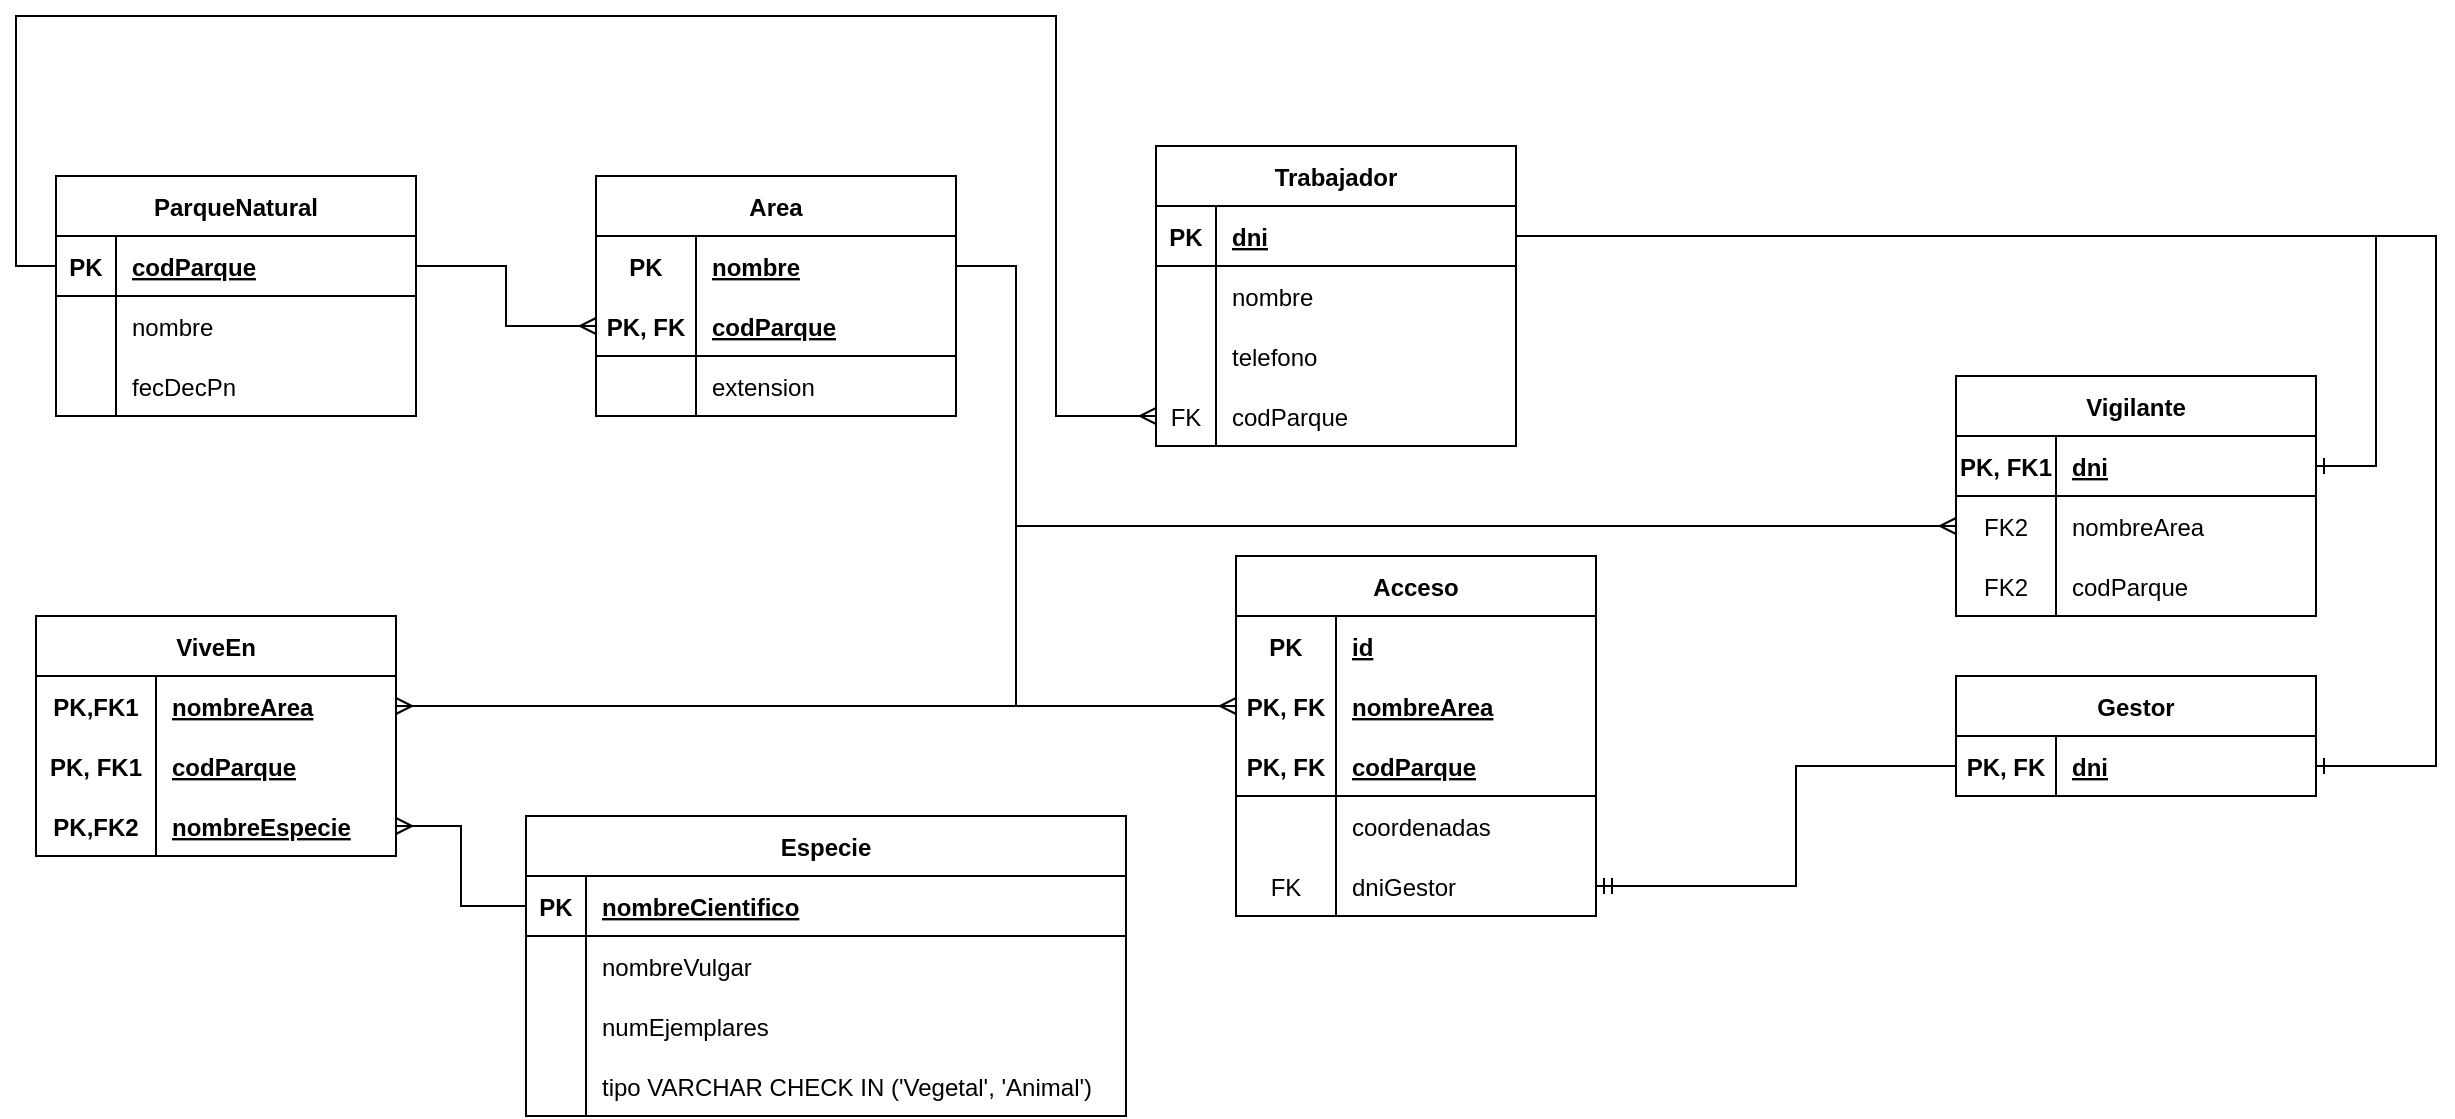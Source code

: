 <mxfile version="16.5.1" type="device"><diagram id="R2lEEEUBdFMjLlhIrx00" name="Page-1"><mxGraphModel dx="1296" dy="806" grid="1" gridSize="10" guides="1" tooltips="1" connect="1" arrows="1" fold="1" page="1" pageScale="1" pageWidth="850" pageHeight="1100" math="0" shadow="0" extFonts="Permanent Marker^https://fonts.googleapis.com/css?family=Permanent+Marker"><root><mxCell id="0"/><mxCell id="1" parent="0"/><mxCell id="dZKsxwWd0kjjlx_N5dGe-1" value="Trabajador" style="shape=table;startSize=30;container=1;collapsible=1;childLayout=tableLayout;fixedRows=1;rowLines=0;fontStyle=1;align=center;resizeLast=1;" parent="1" vertex="1"><mxGeometry x="590" y="75" width="180" height="150" as="geometry"/></mxCell><mxCell id="dZKsxwWd0kjjlx_N5dGe-2" value="" style="shape=tableRow;horizontal=0;startSize=0;swimlaneHead=0;swimlaneBody=0;fillColor=none;collapsible=0;dropTarget=0;points=[[0,0.5],[1,0.5]];portConstraint=eastwest;top=0;left=0;right=0;bottom=1;" parent="dZKsxwWd0kjjlx_N5dGe-1" vertex="1"><mxGeometry y="30" width="180" height="30" as="geometry"/></mxCell><mxCell id="dZKsxwWd0kjjlx_N5dGe-3" value="PK" style="shape=partialRectangle;connectable=0;fillColor=none;top=0;left=0;bottom=0;right=0;fontStyle=1;overflow=hidden;" parent="dZKsxwWd0kjjlx_N5dGe-2" vertex="1"><mxGeometry width="30" height="30" as="geometry"><mxRectangle width="30" height="30" as="alternateBounds"/></mxGeometry></mxCell><mxCell id="dZKsxwWd0kjjlx_N5dGe-4" value="dni" style="shape=partialRectangle;connectable=0;fillColor=none;top=0;left=0;bottom=0;right=0;align=left;spacingLeft=6;fontStyle=5;overflow=hidden;" parent="dZKsxwWd0kjjlx_N5dGe-2" vertex="1"><mxGeometry x="30" width="150" height="30" as="geometry"><mxRectangle width="150" height="30" as="alternateBounds"/></mxGeometry></mxCell><mxCell id="dZKsxwWd0kjjlx_N5dGe-5" value="" style="shape=tableRow;horizontal=0;startSize=0;swimlaneHead=0;swimlaneBody=0;fillColor=none;collapsible=0;dropTarget=0;points=[[0,0.5],[1,0.5]];portConstraint=eastwest;top=0;left=0;right=0;bottom=0;" parent="dZKsxwWd0kjjlx_N5dGe-1" vertex="1"><mxGeometry y="60" width="180" height="30" as="geometry"/></mxCell><mxCell id="dZKsxwWd0kjjlx_N5dGe-6" value="" style="shape=partialRectangle;connectable=0;fillColor=none;top=0;left=0;bottom=0;right=0;editable=1;overflow=hidden;" parent="dZKsxwWd0kjjlx_N5dGe-5" vertex="1"><mxGeometry width="30" height="30" as="geometry"><mxRectangle width="30" height="30" as="alternateBounds"/></mxGeometry></mxCell><mxCell id="dZKsxwWd0kjjlx_N5dGe-7" value="nombre" style="shape=partialRectangle;connectable=0;fillColor=none;top=0;left=0;bottom=0;right=0;align=left;spacingLeft=6;overflow=hidden;" parent="dZKsxwWd0kjjlx_N5dGe-5" vertex="1"><mxGeometry x="30" width="150" height="30" as="geometry"><mxRectangle width="150" height="30" as="alternateBounds"/></mxGeometry></mxCell><mxCell id="dZKsxwWd0kjjlx_N5dGe-8" value="" style="shape=tableRow;horizontal=0;startSize=0;swimlaneHead=0;swimlaneBody=0;fillColor=none;collapsible=0;dropTarget=0;points=[[0,0.5],[1,0.5]];portConstraint=eastwest;top=0;left=0;right=0;bottom=0;" parent="dZKsxwWd0kjjlx_N5dGe-1" vertex="1"><mxGeometry y="90" width="180" height="30" as="geometry"/></mxCell><mxCell id="dZKsxwWd0kjjlx_N5dGe-9" value="" style="shape=partialRectangle;connectable=0;fillColor=none;top=0;left=0;bottom=0;right=0;editable=1;overflow=hidden;" parent="dZKsxwWd0kjjlx_N5dGe-8" vertex="1"><mxGeometry width="30" height="30" as="geometry"><mxRectangle width="30" height="30" as="alternateBounds"/></mxGeometry></mxCell><mxCell id="dZKsxwWd0kjjlx_N5dGe-10" value="telefono" style="shape=partialRectangle;connectable=0;fillColor=none;top=0;left=0;bottom=0;right=0;align=left;spacingLeft=6;overflow=hidden;" parent="dZKsxwWd0kjjlx_N5dGe-8" vertex="1"><mxGeometry x="30" width="150" height="30" as="geometry"><mxRectangle width="150" height="30" as="alternateBounds"/></mxGeometry></mxCell><mxCell id="dZKsxwWd0kjjlx_N5dGe-40" value="" style="shape=tableRow;horizontal=0;startSize=0;swimlaneHead=0;swimlaneBody=0;fillColor=none;collapsible=0;dropTarget=0;points=[[0,0.5],[1,0.5]];portConstraint=eastwest;top=0;left=0;right=0;bottom=0;" parent="dZKsxwWd0kjjlx_N5dGe-1" vertex="1"><mxGeometry y="120" width="180" height="30" as="geometry"/></mxCell><mxCell id="dZKsxwWd0kjjlx_N5dGe-41" value="FK" style="shape=partialRectangle;connectable=0;fillColor=none;top=0;left=0;bottom=0;right=0;editable=1;overflow=hidden;" parent="dZKsxwWd0kjjlx_N5dGe-40" vertex="1"><mxGeometry width="30" height="30" as="geometry"><mxRectangle width="30" height="30" as="alternateBounds"/></mxGeometry></mxCell><mxCell id="dZKsxwWd0kjjlx_N5dGe-42" value="codParque" style="shape=partialRectangle;connectable=0;fillColor=none;top=0;left=0;bottom=0;right=0;align=left;spacingLeft=6;overflow=hidden;" parent="dZKsxwWd0kjjlx_N5dGe-40" vertex="1"><mxGeometry x="30" width="150" height="30" as="geometry"><mxRectangle width="150" height="30" as="alternateBounds"/></mxGeometry></mxCell><mxCell id="dZKsxwWd0kjjlx_N5dGe-14" value="ParqueNatural" style="shape=table;startSize=30;container=1;collapsible=1;childLayout=tableLayout;fixedRows=1;rowLines=0;fontStyle=1;align=center;resizeLast=1;" parent="1" vertex="1"><mxGeometry x="40" y="90" width="180" height="120" as="geometry"/></mxCell><mxCell id="dZKsxwWd0kjjlx_N5dGe-15" value="" style="shape=tableRow;horizontal=0;startSize=0;swimlaneHead=0;swimlaneBody=0;fillColor=none;collapsible=0;dropTarget=0;points=[[0,0.5],[1,0.5]];portConstraint=eastwest;top=0;left=0;right=0;bottom=1;" parent="dZKsxwWd0kjjlx_N5dGe-14" vertex="1"><mxGeometry y="30" width="180" height="30" as="geometry"/></mxCell><mxCell id="dZKsxwWd0kjjlx_N5dGe-16" value="PK" style="shape=partialRectangle;connectable=0;fillColor=none;top=0;left=0;bottom=0;right=0;fontStyle=1;overflow=hidden;" parent="dZKsxwWd0kjjlx_N5dGe-15" vertex="1"><mxGeometry width="30" height="30" as="geometry"><mxRectangle width="30" height="30" as="alternateBounds"/></mxGeometry></mxCell><mxCell id="dZKsxwWd0kjjlx_N5dGe-17" value="codParque" style="shape=partialRectangle;connectable=0;fillColor=none;top=0;left=0;bottom=0;right=0;align=left;spacingLeft=6;fontStyle=5;overflow=hidden;" parent="dZKsxwWd0kjjlx_N5dGe-15" vertex="1"><mxGeometry x="30" width="150" height="30" as="geometry"><mxRectangle width="150" height="30" as="alternateBounds"/></mxGeometry></mxCell><mxCell id="dZKsxwWd0kjjlx_N5dGe-18" value="" style="shape=tableRow;horizontal=0;startSize=0;swimlaneHead=0;swimlaneBody=0;fillColor=none;collapsible=0;dropTarget=0;points=[[0,0.5],[1,0.5]];portConstraint=eastwest;top=0;left=0;right=0;bottom=0;" parent="dZKsxwWd0kjjlx_N5dGe-14" vertex="1"><mxGeometry y="60" width="180" height="30" as="geometry"/></mxCell><mxCell id="dZKsxwWd0kjjlx_N5dGe-19" value="" style="shape=partialRectangle;connectable=0;fillColor=none;top=0;left=0;bottom=0;right=0;editable=1;overflow=hidden;" parent="dZKsxwWd0kjjlx_N5dGe-18" vertex="1"><mxGeometry width="30" height="30" as="geometry"><mxRectangle width="30" height="30" as="alternateBounds"/></mxGeometry></mxCell><mxCell id="dZKsxwWd0kjjlx_N5dGe-20" value="nombre" style="shape=partialRectangle;connectable=0;fillColor=none;top=0;left=0;bottom=0;right=0;align=left;spacingLeft=6;overflow=hidden;" parent="dZKsxwWd0kjjlx_N5dGe-18" vertex="1"><mxGeometry x="30" width="150" height="30" as="geometry"><mxRectangle width="150" height="30" as="alternateBounds"/></mxGeometry></mxCell><mxCell id="dZKsxwWd0kjjlx_N5dGe-21" value="" style="shape=tableRow;horizontal=0;startSize=0;swimlaneHead=0;swimlaneBody=0;fillColor=none;collapsible=0;dropTarget=0;points=[[0,0.5],[1,0.5]];portConstraint=eastwest;top=0;left=0;right=0;bottom=0;" parent="dZKsxwWd0kjjlx_N5dGe-14" vertex="1"><mxGeometry y="90" width="180" height="30" as="geometry"/></mxCell><mxCell id="dZKsxwWd0kjjlx_N5dGe-22" value="" style="shape=partialRectangle;connectable=0;fillColor=none;top=0;left=0;bottom=0;right=0;editable=1;overflow=hidden;" parent="dZKsxwWd0kjjlx_N5dGe-21" vertex="1"><mxGeometry width="30" height="30" as="geometry"><mxRectangle width="30" height="30" as="alternateBounds"/></mxGeometry></mxCell><mxCell id="dZKsxwWd0kjjlx_N5dGe-23" value="fecDecPn" style="shape=partialRectangle;connectable=0;fillColor=none;top=0;left=0;bottom=0;right=0;align=left;spacingLeft=6;overflow=hidden;" parent="dZKsxwWd0kjjlx_N5dGe-21" vertex="1"><mxGeometry x="30" width="150" height="30" as="geometry"><mxRectangle width="150" height="30" as="alternateBounds"/></mxGeometry></mxCell><mxCell id="dZKsxwWd0kjjlx_N5dGe-27" value="Area" style="shape=table;startSize=30;container=1;collapsible=1;childLayout=tableLayout;fixedRows=1;rowLines=0;fontStyle=1;align=center;resizeLast=1;" parent="1" vertex="1"><mxGeometry x="310" y="90" width="180" height="120" as="geometry"/></mxCell><mxCell id="dZKsxwWd0kjjlx_N5dGe-28" value="" style="shape=tableRow;horizontal=0;startSize=0;swimlaneHead=0;swimlaneBody=0;fillColor=none;collapsible=0;dropTarget=0;points=[[0,0.5],[1,0.5]];portConstraint=eastwest;top=0;left=0;right=0;bottom=1;strokeColor=none;" parent="dZKsxwWd0kjjlx_N5dGe-27" vertex="1"><mxGeometry y="30" width="180" height="30" as="geometry"/></mxCell><mxCell id="dZKsxwWd0kjjlx_N5dGe-29" value="PK" style="shape=partialRectangle;connectable=0;fillColor=none;top=0;left=0;bottom=0;right=0;fontStyle=1;overflow=hidden;" parent="dZKsxwWd0kjjlx_N5dGe-28" vertex="1"><mxGeometry width="50" height="30" as="geometry"><mxRectangle width="50" height="30" as="alternateBounds"/></mxGeometry></mxCell><mxCell id="dZKsxwWd0kjjlx_N5dGe-30" value="nombre" style="shape=partialRectangle;connectable=0;fillColor=none;top=0;left=0;bottom=0;right=0;align=left;spacingLeft=6;fontStyle=5;overflow=hidden;" parent="dZKsxwWd0kjjlx_N5dGe-28" vertex="1"><mxGeometry x="50" width="130" height="30" as="geometry"><mxRectangle width="130" height="30" as="alternateBounds"/></mxGeometry></mxCell><mxCell id="dZKsxwWd0kjjlx_N5dGe-45" value="" style="shape=tableRow;horizontal=0;startSize=0;swimlaneHead=0;swimlaneBody=0;fillColor=none;collapsible=0;dropTarget=0;points=[[0,0.5],[1,0.5]];portConstraint=eastwest;top=0;left=0;right=0;bottom=1;strokeColor=default;" parent="dZKsxwWd0kjjlx_N5dGe-27" vertex="1"><mxGeometry y="60" width="180" height="30" as="geometry"/></mxCell><mxCell id="dZKsxwWd0kjjlx_N5dGe-46" value="PK, FK" style="shape=partialRectangle;connectable=0;fillColor=none;top=0;left=0;bottom=0;right=0;fontStyle=1;overflow=hidden;strokeColor=default;" parent="dZKsxwWd0kjjlx_N5dGe-45" vertex="1"><mxGeometry width="50" height="30" as="geometry"><mxRectangle width="50" height="30" as="alternateBounds"/></mxGeometry></mxCell><mxCell id="dZKsxwWd0kjjlx_N5dGe-47" value="codParque" style="shape=partialRectangle;connectable=0;fillColor=none;top=0;left=0;bottom=0;right=0;align=left;spacingLeft=6;fontStyle=5;overflow=hidden;strokeColor=default;" parent="dZKsxwWd0kjjlx_N5dGe-45" vertex="1"><mxGeometry x="50" width="130" height="30" as="geometry"><mxRectangle width="130" height="30" as="alternateBounds"/></mxGeometry></mxCell><mxCell id="dZKsxwWd0kjjlx_N5dGe-31" value="" style="shape=tableRow;horizontal=0;startSize=0;swimlaneHead=0;swimlaneBody=0;fillColor=none;collapsible=0;dropTarget=0;points=[[0,0.5],[1,0.5]];portConstraint=eastwest;top=0;left=0;right=0;bottom=0;" parent="dZKsxwWd0kjjlx_N5dGe-27" vertex="1"><mxGeometry y="90" width="180" height="30" as="geometry"/></mxCell><mxCell id="dZKsxwWd0kjjlx_N5dGe-32" value="" style="shape=partialRectangle;connectable=0;fillColor=none;top=0;left=0;bottom=0;right=0;editable=1;overflow=hidden;" parent="dZKsxwWd0kjjlx_N5dGe-31" vertex="1"><mxGeometry width="50" height="30" as="geometry"><mxRectangle width="50" height="30" as="alternateBounds"/></mxGeometry></mxCell><mxCell id="dZKsxwWd0kjjlx_N5dGe-33" value="extension" style="shape=partialRectangle;connectable=0;fillColor=none;top=0;left=0;bottom=0;right=0;align=left;spacingLeft=6;overflow=hidden;" parent="dZKsxwWd0kjjlx_N5dGe-31" vertex="1"><mxGeometry x="50" width="130" height="30" as="geometry"><mxRectangle width="130" height="30" as="alternateBounds"/></mxGeometry></mxCell><mxCell id="dZKsxwWd0kjjlx_N5dGe-43" value="" style="edgeStyle=orthogonalEdgeStyle;fontSize=12;html=1;endArrow=ERmany;rounded=0;entryX=0;entryY=0.5;entryDx=0;entryDy=0;exitX=0;exitY=0.5;exitDx=0;exitDy=0;" parent="1" source="dZKsxwWd0kjjlx_N5dGe-15" target="dZKsxwWd0kjjlx_N5dGe-40" edge="1"><mxGeometry width="100" height="100" relative="1" as="geometry"><mxPoint x="370" y="300" as="sourcePoint"/><mxPoint x="470" y="200" as="targetPoint"/><Array as="points"><mxPoint x="20" y="135"/><mxPoint x="20" y="10"/><mxPoint x="540" y="10"/><mxPoint x="540" y="210"/></Array></mxGeometry></mxCell><mxCell id="dZKsxwWd0kjjlx_N5dGe-48" value="" style="edgeStyle=orthogonalEdgeStyle;fontSize=12;html=1;endArrow=ERmany;rounded=0;entryX=0;entryY=0.5;entryDx=0;entryDy=0;exitX=1;exitY=0.5;exitDx=0;exitDy=0;" parent="1" source="dZKsxwWd0kjjlx_N5dGe-15" target="dZKsxwWd0kjjlx_N5dGe-45" edge="1"><mxGeometry width="100" height="100" relative="1" as="geometry"><mxPoint x="370" y="300" as="sourcePoint"/><mxPoint x="470" y="200" as="targetPoint"/></mxGeometry></mxCell><mxCell id="dZKsxwWd0kjjlx_N5dGe-49" value="Especie" style="shape=table;startSize=30;container=1;collapsible=1;childLayout=tableLayout;fixedRows=1;rowLines=0;fontStyle=1;align=center;resizeLast=1;strokeColor=default;" parent="1" vertex="1"><mxGeometry x="275" y="410" width="300" height="150" as="geometry"/></mxCell><mxCell id="dZKsxwWd0kjjlx_N5dGe-50" value="" style="shape=tableRow;horizontal=0;startSize=0;swimlaneHead=0;swimlaneBody=0;fillColor=none;collapsible=0;dropTarget=0;points=[[0,0.5],[1,0.5]];portConstraint=eastwest;top=0;left=0;right=0;bottom=1;strokeColor=default;" parent="dZKsxwWd0kjjlx_N5dGe-49" vertex="1"><mxGeometry y="30" width="300" height="30" as="geometry"/></mxCell><mxCell id="dZKsxwWd0kjjlx_N5dGe-51" value="PK" style="shape=partialRectangle;connectable=0;fillColor=none;top=0;left=0;bottom=0;right=0;fontStyle=1;overflow=hidden;strokeColor=default;" parent="dZKsxwWd0kjjlx_N5dGe-50" vertex="1"><mxGeometry width="30" height="30" as="geometry"><mxRectangle width="30" height="30" as="alternateBounds"/></mxGeometry></mxCell><mxCell id="dZKsxwWd0kjjlx_N5dGe-52" value="nombreCientifico" style="shape=partialRectangle;connectable=0;fillColor=none;top=0;left=0;bottom=0;right=0;align=left;spacingLeft=6;fontStyle=5;overflow=hidden;strokeColor=default;" parent="dZKsxwWd0kjjlx_N5dGe-50" vertex="1"><mxGeometry x="30" width="270" height="30" as="geometry"><mxRectangle width="270" height="30" as="alternateBounds"/></mxGeometry></mxCell><mxCell id="dZKsxwWd0kjjlx_N5dGe-53" value="" style="shape=tableRow;horizontal=0;startSize=0;swimlaneHead=0;swimlaneBody=0;fillColor=none;collapsible=0;dropTarget=0;points=[[0,0.5],[1,0.5]];portConstraint=eastwest;top=0;left=0;right=0;bottom=0;strokeColor=default;" parent="dZKsxwWd0kjjlx_N5dGe-49" vertex="1"><mxGeometry y="60" width="300" height="30" as="geometry"/></mxCell><mxCell id="dZKsxwWd0kjjlx_N5dGe-54" value="" style="shape=partialRectangle;connectable=0;fillColor=none;top=0;left=0;bottom=0;right=0;editable=1;overflow=hidden;strokeColor=default;" parent="dZKsxwWd0kjjlx_N5dGe-53" vertex="1"><mxGeometry width="30" height="30" as="geometry"><mxRectangle width="30" height="30" as="alternateBounds"/></mxGeometry></mxCell><mxCell id="dZKsxwWd0kjjlx_N5dGe-55" value="nombreVulgar" style="shape=partialRectangle;connectable=0;fillColor=none;top=0;left=0;bottom=0;right=0;align=left;spacingLeft=6;overflow=hidden;strokeColor=default;" parent="dZKsxwWd0kjjlx_N5dGe-53" vertex="1"><mxGeometry x="30" width="270" height="30" as="geometry"><mxRectangle width="270" height="30" as="alternateBounds"/></mxGeometry></mxCell><mxCell id="dZKsxwWd0kjjlx_N5dGe-56" value="" style="shape=tableRow;horizontal=0;startSize=0;swimlaneHead=0;swimlaneBody=0;fillColor=none;collapsible=0;dropTarget=0;points=[[0,0.5],[1,0.5]];portConstraint=eastwest;top=0;left=0;right=0;bottom=0;strokeColor=default;" parent="dZKsxwWd0kjjlx_N5dGe-49" vertex="1"><mxGeometry y="90" width="300" height="30" as="geometry"/></mxCell><mxCell id="dZKsxwWd0kjjlx_N5dGe-57" value="" style="shape=partialRectangle;connectable=0;fillColor=none;top=0;left=0;bottom=0;right=0;editable=1;overflow=hidden;strokeColor=default;" parent="dZKsxwWd0kjjlx_N5dGe-56" vertex="1"><mxGeometry width="30" height="30" as="geometry"><mxRectangle width="30" height="30" as="alternateBounds"/></mxGeometry></mxCell><mxCell id="dZKsxwWd0kjjlx_N5dGe-58" value="numEjemplares" style="shape=partialRectangle;connectable=0;fillColor=none;top=0;left=0;bottom=0;right=0;align=left;spacingLeft=6;overflow=hidden;strokeColor=default;" parent="dZKsxwWd0kjjlx_N5dGe-56" vertex="1"><mxGeometry x="30" width="270" height="30" as="geometry"><mxRectangle width="270" height="30" as="alternateBounds"/></mxGeometry></mxCell><mxCell id="dZKsxwWd0kjjlx_N5dGe-80" value="" style="shape=tableRow;horizontal=0;startSize=0;swimlaneHead=0;swimlaneBody=0;fillColor=none;collapsible=0;dropTarget=0;points=[[0,0.5],[1,0.5]];portConstraint=eastwest;top=0;left=0;right=0;bottom=0;strokeColor=default;" parent="dZKsxwWd0kjjlx_N5dGe-49" vertex="1"><mxGeometry y="120" width="300" height="30" as="geometry"/></mxCell><mxCell id="dZKsxwWd0kjjlx_N5dGe-81" value="" style="shape=partialRectangle;connectable=0;fillColor=none;top=0;left=0;bottom=0;right=0;editable=1;overflow=hidden;strokeColor=default;" parent="dZKsxwWd0kjjlx_N5dGe-80" vertex="1"><mxGeometry width="30" height="30" as="geometry"><mxRectangle width="30" height="30" as="alternateBounds"/></mxGeometry></mxCell><mxCell id="dZKsxwWd0kjjlx_N5dGe-82" value="tipo VARCHAR CHECK IN ('Vegetal', 'Animal')" style="shape=partialRectangle;connectable=0;fillColor=none;top=0;left=0;bottom=0;right=0;align=left;spacingLeft=6;overflow=hidden;strokeColor=default;" parent="dZKsxwWd0kjjlx_N5dGe-80" vertex="1"><mxGeometry x="30" width="270" height="30" as="geometry"><mxRectangle width="270" height="30" as="alternateBounds"/></mxGeometry></mxCell><mxCell id="dZKsxwWd0kjjlx_N5dGe-62" value="ViveEn" style="shape=table;startSize=30;container=1;collapsible=1;childLayout=tableLayout;fixedRows=1;rowLines=0;fontStyle=1;align=center;resizeLast=1;strokeColor=default;" parent="1" vertex="1"><mxGeometry x="30" y="310" width="180" height="120" as="geometry"/></mxCell><mxCell id="dZKsxwWd0kjjlx_N5dGe-63" value="" style="shape=tableRow;horizontal=0;startSize=0;swimlaneHead=0;swimlaneBody=0;fillColor=none;collapsible=0;dropTarget=0;points=[[0,0.5],[1,0.5]];portConstraint=eastwest;top=0;left=0;right=0;bottom=0;strokeColor=default;" parent="dZKsxwWd0kjjlx_N5dGe-62" vertex="1"><mxGeometry y="30" width="180" height="30" as="geometry"/></mxCell><mxCell id="dZKsxwWd0kjjlx_N5dGe-64" value="PK,FK1" style="shape=partialRectangle;connectable=0;fillColor=none;top=0;left=0;bottom=0;right=0;fontStyle=1;overflow=hidden;strokeColor=default;" parent="dZKsxwWd0kjjlx_N5dGe-63" vertex="1"><mxGeometry width="60" height="30" as="geometry"><mxRectangle width="60" height="30" as="alternateBounds"/></mxGeometry></mxCell><mxCell id="dZKsxwWd0kjjlx_N5dGe-65" value="nombreArea" style="shape=partialRectangle;connectable=0;fillColor=none;top=0;left=0;bottom=0;right=0;align=left;spacingLeft=6;fontStyle=5;overflow=hidden;strokeColor=default;" parent="dZKsxwWd0kjjlx_N5dGe-63" vertex="1"><mxGeometry x="60" width="120" height="30" as="geometry"><mxRectangle width="120" height="30" as="alternateBounds"/></mxGeometry></mxCell><mxCell id="dZKsxwWd0kjjlx_N5dGe-77" value="" style="shape=tableRow;horizontal=0;startSize=0;swimlaneHead=0;swimlaneBody=0;fillColor=none;collapsible=0;dropTarget=0;points=[[0,0.5],[1,0.5]];portConstraint=eastwest;top=0;left=0;right=0;bottom=1;strokeColor=none;" parent="dZKsxwWd0kjjlx_N5dGe-62" vertex="1"><mxGeometry y="60" width="180" height="30" as="geometry"/></mxCell><mxCell id="dZKsxwWd0kjjlx_N5dGe-78" value="PK, FK1" style="shape=partialRectangle;connectable=0;fillColor=none;top=0;left=0;bottom=0;right=0;fontStyle=1;overflow=hidden;strokeColor=default;" parent="dZKsxwWd0kjjlx_N5dGe-77" vertex="1"><mxGeometry width="60" height="30" as="geometry"><mxRectangle width="60" height="30" as="alternateBounds"/></mxGeometry></mxCell><mxCell id="dZKsxwWd0kjjlx_N5dGe-79" value="codParque" style="shape=partialRectangle;connectable=0;fillColor=none;top=0;left=0;bottom=0;right=0;align=left;spacingLeft=6;fontStyle=5;overflow=hidden;strokeColor=default;" parent="dZKsxwWd0kjjlx_N5dGe-77" vertex="1"><mxGeometry x="60" width="120" height="30" as="geometry"><mxRectangle width="120" height="30" as="alternateBounds"/></mxGeometry></mxCell><mxCell id="dZKsxwWd0kjjlx_N5dGe-66" value="" style="shape=tableRow;horizontal=0;startSize=0;swimlaneHead=0;swimlaneBody=0;fillColor=none;collapsible=0;dropTarget=0;points=[[0,0.5],[1,0.5]];portConstraint=eastwest;top=0;left=0;right=0;bottom=1;strokeColor=default;" parent="dZKsxwWd0kjjlx_N5dGe-62" vertex="1"><mxGeometry y="90" width="180" height="30" as="geometry"/></mxCell><mxCell id="dZKsxwWd0kjjlx_N5dGe-67" value="PK,FK2" style="shape=partialRectangle;connectable=0;fillColor=none;top=0;left=0;bottom=0;right=0;fontStyle=1;overflow=hidden;strokeColor=default;" parent="dZKsxwWd0kjjlx_N5dGe-66" vertex="1"><mxGeometry width="60" height="30" as="geometry"><mxRectangle width="60" height="30" as="alternateBounds"/></mxGeometry></mxCell><mxCell id="dZKsxwWd0kjjlx_N5dGe-68" value="nombreEspecie" style="shape=partialRectangle;connectable=0;fillColor=none;top=0;left=0;bottom=0;right=0;align=left;spacingLeft=6;fontStyle=5;overflow=hidden;strokeColor=default;" parent="dZKsxwWd0kjjlx_N5dGe-66" vertex="1"><mxGeometry x="60" width="120" height="30" as="geometry"><mxRectangle width="120" height="30" as="alternateBounds"/></mxGeometry></mxCell><mxCell id="dZKsxwWd0kjjlx_N5dGe-75" value="" style="edgeStyle=orthogonalEdgeStyle;fontSize=12;html=1;endArrow=ERmany;rounded=0;exitX=1;exitY=0.5;exitDx=0;exitDy=0;" parent="1" source="dZKsxwWd0kjjlx_N5dGe-28" target="dZKsxwWd0kjjlx_N5dGe-63" edge="1"><mxGeometry width="100" height="100" relative="1" as="geometry"><mxPoint x="370" y="300" as="sourcePoint"/><mxPoint x="470" y="200" as="targetPoint"/><Array as="points"><mxPoint x="520" y="135"/><mxPoint x="520" y="355"/></Array></mxGeometry></mxCell><mxCell id="dZKsxwWd0kjjlx_N5dGe-83" value="" style="edgeStyle=orthogonalEdgeStyle;fontSize=12;html=1;endArrow=ERmany;rounded=0;entryX=1;entryY=0.5;entryDx=0;entryDy=0;exitX=0;exitY=0.5;exitDx=0;exitDy=0;" parent="1" source="dZKsxwWd0kjjlx_N5dGe-50" target="dZKsxwWd0kjjlx_N5dGe-66" edge="1"><mxGeometry width="100" height="100" relative="1" as="geometry"><mxPoint x="370" y="300" as="sourcePoint"/><mxPoint x="470" y="200" as="targetPoint"/></mxGeometry></mxCell><mxCell id="dZKsxwWd0kjjlx_N5dGe-84" value="Gestor" style="shape=table;startSize=30;container=1;collapsible=1;childLayout=tableLayout;fixedRows=1;rowLines=0;fontStyle=1;align=center;resizeLast=1;strokeColor=default;" parent="1" vertex="1"><mxGeometry x="990" y="340" width="180" height="60" as="geometry"/></mxCell><mxCell id="dZKsxwWd0kjjlx_N5dGe-85" value="" style="shape=tableRow;horizontal=0;startSize=0;swimlaneHead=0;swimlaneBody=0;fillColor=none;collapsible=0;dropTarget=0;points=[[0,0.5],[1,0.5]];portConstraint=eastwest;top=0;left=0;right=0;bottom=1;strokeColor=default;" parent="dZKsxwWd0kjjlx_N5dGe-84" vertex="1"><mxGeometry y="30" width="180" height="30" as="geometry"/></mxCell><mxCell id="dZKsxwWd0kjjlx_N5dGe-86" value="PK, FK" style="shape=partialRectangle;connectable=0;fillColor=none;top=0;left=0;bottom=0;right=0;fontStyle=1;overflow=hidden;strokeColor=default;" parent="dZKsxwWd0kjjlx_N5dGe-85" vertex="1"><mxGeometry width="50" height="30" as="geometry"><mxRectangle width="50" height="30" as="alternateBounds"/></mxGeometry></mxCell><mxCell id="dZKsxwWd0kjjlx_N5dGe-87" value="dni" style="shape=partialRectangle;connectable=0;fillColor=none;top=0;left=0;bottom=0;right=0;align=left;spacingLeft=6;fontStyle=5;overflow=hidden;strokeColor=default;" parent="dZKsxwWd0kjjlx_N5dGe-85" vertex="1"><mxGeometry x="50" width="130" height="30" as="geometry"><mxRectangle width="130" height="30" as="alternateBounds"/></mxGeometry></mxCell><mxCell id="dZKsxwWd0kjjlx_N5dGe-97" value="Vigilante" style="shape=table;startSize=30;container=1;collapsible=1;childLayout=tableLayout;fixedRows=1;rowLines=0;fontStyle=1;align=center;resizeLast=1;strokeColor=default;" parent="1" vertex="1"><mxGeometry x="990" y="190" width="180" height="120" as="geometry"/></mxCell><mxCell id="dZKsxwWd0kjjlx_N5dGe-98" value="" style="shape=tableRow;horizontal=0;startSize=0;swimlaneHead=0;swimlaneBody=0;fillColor=none;collapsible=0;dropTarget=0;points=[[0,0.5],[1,0.5]];portConstraint=eastwest;top=0;left=0;right=0;bottom=1;strokeColor=default;" parent="dZKsxwWd0kjjlx_N5dGe-97" vertex="1"><mxGeometry y="30" width="180" height="30" as="geometry"/></mxCell><mxCell id="dZKsxwWd0kjjlx_N5dGe-99" value="PK, FK1" style="shape=partialRectangle;connectable=0;fillColor=none;top=0;left=0;bottom=0;right=0;fontStyle=1;overflow=hidden;strokeColor=default;" parent="dZKsxwWd0kjjlx_N5dGe-98" vertex="1"><mxGeometry width="50" height="30" as="geometry"><mxRectangle width="50" height="30" as="alternateBounds"/></mxGeometry></mxCell><mxCell id="dZKsxwWd0kjjlx_N5dGe-100" value="dni" style="shape=partialRectangle;connectable=0;fillColor=none;top=0;left=0;bottom=0;right=0;align=left;spacingLeft=6;fontStyle=5;overflow=hidden;strokeColor=default;" parent="dZKsxwWd0kjjlx_N5dGe-98" vertex="1"><mxGeometry x="50" width="130" height="30" as="geometry"><mxRectangle width="130" height="30" as="alternateBounds"/></mxGeometry></mxCell><mxCell id="dZKsxwWd0kjjlx_N5dGe-144" value="" style="shape=tableRow;horizontal=0;startSize=0;swimlaneHead=0;swimlaneBody=0;fillColor=none;collapsible=0;dropTarget=0;points=[[0,0.5],[1,0.5]];portConstraint=eastwest;top=0;left=0;right=0;bottom=0;strokeColor=default;" parent="dZKsxwWd0kjjlx_N5dGe-97" vertex="1"><mxGeometry y="60" width="180" height="30" as="geometry"/></mxCell><mxCell id="dZKsxwWd0kjjlx_N5dGe-145" value="FK2" style="shape=partialRectangle;connectable=0;fillColor=none;top=0;left=0;bottom=0;right=0;fontStyle=0;overflow=hidden;strokeColor=default;" parent="dZKsxwWd0kjjlx_N5dGe-144" vertex="1"><mxGeometry width="50" height="30" as="geometry"><mxRectangle width="50" height="30" as="alternateBounds"/></mxGeometry></mxCell><mxCell id="dZKsxwWd0kjjlx_N5dGe-146" value="nombreArea" style="shape=partialRectangle;connectable=0;fillColor=none;top=0;left=0;bottom=0;right=0;align=left;spacingLeft=6;fontStyle=0;overflow=hidden;strokeColor=default;" parent="dZKsxwWd0kjjlx_N5dGe-144" vertex="1"><mxGeometry x="50" width="130" height="30" as="geometry"><mxRectangle width="130" height="30" as="alternateBounds"/></mxGeometry></mxCell><mxCell id="dZKsxwWd0kjjlx_N5dGe-147" value="" style="shape=tableRow;horizontal=0;startSize=0;swimlaneHead=0;swimlaneBody=0;fillColor=none;collapsible=0;dropTarget=0;points=[[0,0.5],[1,0.5]];portConstraint=eastwest;top=0;left=0;right=0;bottom=0;strokeColor=default;" parent="dZKsxwWd0kjjlx_N5dGe-97" vertex="1"><mxGeometry y="90" width="180" height="30" as="geometry"/></mxCell><mxCell id="dZKsxwWd0kjjlx_N5dGe-148" value="FK2" style="shape=partialRectangle;connectable=0;fillColor=none;top=0;left=0;bottom=0;right=0;fontStyle=0;overflow=hidden;strokeColor=default;" parent="dZKsxwWd0kjjlx_N5dGe-147" vertex="1"><mxGeometry width="50" height="30" as="geometry"><mxRectangle width="50" height="30" as="alternateBounds"/></mxGeometry></mxCell><mxCell id="dZKsxwWd0kjjlx_N5dGe-149" value="codParque" style="shape=partialRectangle;connectable=0;fillColor=none;top=0;left=0;bottom=0;right=0;align=left;spacingLeft=6;fontStyle=0;overflow=hidden;strokeColor=default;" parent="dZKsxwWd0kjjlx_N5dGe-147" vertex="1"><mxGeometry x="50" width="130" height="30" as="geometry"><mxRectangle width="130" height="30" as="alternateBounds"/></mxGeometry></mxCell><mxCell id="dZKsxwWd0kjjlx_N5dGe-110" value="" style="edgeStyle=orthogonalEdgeStyle;fontSize=12;html=1;endArrow=ERone;endFill=1;rounded=0;" parent="1" source="dZKsxwWd0kjjlx_N5dGe-2" target="dZKsxwWd0kjjlx_N5dGe-85" edge="1"><mxGeometry width="100" height="100" relative="1" as="geometry"><mxPoint x="370" y="300" as="sourcePoint"/><mxPoint x="470" y="200" as="targetPoint"/><Array as="points"><mxPoint x="1230" y="120"/><mxPoint x="1230" y="385"/></Array></mxGeometry></mxCell><mxCell id="dZKsxwWd0kjjlx_N5dGe-111" value="" style="edgeStyle=orthogonalEdgeStyle;fontSize=12;html=1;endArrow=ERone;endFill=1;rounded=0;entryX=1;entryY=0.5;entryDx=0;entryDy=0;exitX=1;exitY=0.5;exitDx=0;exitDy=0;" parent="1" source="dZKsxwWd0kjjlx_N5dGe-2" target="dZKsxwWd0kjjlx_N5dGe-98" edge="1"><mxGeometry width="100" height="100" relative="1" as="geometry"><mxPoint x="370" y="300" as="sourcePoint"/><mxPoint x="470" y="200" as="targetPoint"/><Array as="points"><mxPoint x="1200" y="120"/><mxPoint x="1200" y="235"/></Array></mxGeometry></mxCell><mxCell id="dZKsxwWd0kjjlx_N5dGe-112" value="Acceso" style="shape=table;startSize=30;container=1;collapsible=1;childLayout=tableLayout;fixedRows=1;rowLines=0;fontStyle=1;align=center;resizeLast=1;strokeColor=default;" parent="1" vertex="1"><mxGeometry x="630" y="280" width="180" height="180" as="geometry"/></mxCell><mxCell id="dZKsxwWd0kjjlx_N5dGe-113" value="" style="shape=tableRow;horizontal=0;startSize=0;swimlaneHead=0;swimlaneBody=0;fillColor=none;collapsible=0;dropTarget=0;points=[[0,0.5],[1,0.5]];portConstraint=eastwest;top=0;left=0;right=0;bottom=1;strokeColor=none;" parent="dZKsxwWd0kjjlx_N5dGe-112" vertex="1"><mxGeometry y="30" width="180" height="30" as="geometry"/></mxCell><mxCell id="dZKsxwWd0kjjlx_N5dGe-114" value="PK" style="shape=partialRectangle;connectable=0;fillColor=none;top=0;left=0;bottom=0;right=0;fontStyle=1;overflow=hidden;strokeColor=default;" parent="dZKsxwWd0kjjlx_N5dGe-113" vertex="1"><mxGeometry width="50" height="30" as="geometry"><mxRectangle width="50" height="30" as="alternateBounds"/></mxGeometry></mxCell><mxCell id="dZKsxwWd0kjjlx_N5dGe-115" value="id" style="shape=partialRectangle;connectable=0;fillColor=none;top=0;left=0;bottom=0;right=0;align=left;spacingLeft=6;fontStyle=5;overflow=hidden;strokeColor=default;" parent="dZKsxwWd0kjjlx_N5dGe-113" vertex="1"><mxGeometry x="50" width="130" height="30" as="geometry"><mxRectangle width="130" height="30" as="alternateBounds"/></mxGeometry></mxCell><mxCell id="dZKsxwWd0kjjlx_N5dGe-125" value="" style="shape=tableRow;horizontal=0;startSize=0;swimlaneHead=0;swimlaneBody=0;fillColor=none;collapsible=0;dropTarget=0;points=[[0,0.5],[1,0.5]];portConstraint=eastwest;top=0;left=0;right=0;bottom=1;strokeColor=none;" parent="dZKsxwWd0kjjlx_N5dGe-112" vertex="1"><mxGeometry y="60" width="180" height="30" as="geometry"/></mxCell><mxCell id="dZKsxwWd0kjjlx_N5dGe-126" value="PK, FK" style="shape=partialRectangle;connectable=0;fillColor=none;top=0;left=0;bottom=0;right=0;fontStyle=1;overflow=hidden;strokeColor=default;" parent="dZKsxwWd0kjjlx_N5dGe-125" vertex="1"><mxGeometry width="50" height="30" as="geometry"><mxRectangle width="50" height="30" as="alternateBounds"/></mxGeometry></mxCell><mxCell id="dZKsxwWd0kjjlx_N5dGe-127" value="nombreArea" style="shape=partialRectangle;connectable=0;fillColor=none;top=0;left=0;bottom=0;right=0;align=left;spacingLeft=6;fontStyle=5;overflow=hidden;strokeColor=default;" parent="dZKsxwWd0kjjlx_N5dGe-125" vertex="1"><mxGeometry x="50" width="130" height="30" as="geometry"><mxRectangle width="130" height="30" as="alternateBounds"/></mxGeometry></mxCell><mxCell id="dZKsxwWd0kjjlx_N5dGe-128" value="" style="shape=tableRow;horizontal=0;startSize=0;swimlaneHead=0;swimlaneBody=0;fillColor=none;collapsible=0;dropTarget=0;points=[[0,0.5],[1,0.5]];portConstraint=eastwest;top=0;left=0;right=0;bottom=1;strokeColor=default;" parent="dZKsxwWd0kjjlx_N5dGe-112" vertex="1"><mxGeometry y="90" width="180" height="30" as="geometry"/></mxCell><mxCell id="dZKsxwWd0kjjlx_N5dGe-129" value="PK, FK" style="shape=partialRectangle;connectable=0;fillColor=none;top=0;left=0;bottom=0;right=0;fontStyle=1;overflow=hidden;strokeColor=default;" parent="dZKsxwWd0kjjlx_N5dGe-128" vertex="1"><mxGeometry width="50" height="30" as="geometry"><mxRectangle width="50" height="30" as="alternateBounds"/></mxGeometry></mxCell><mxCell id="dZKsxwWd0kjjlx_N5dGe-130" value="codParque" style="shape=partialRectangle;connectable=0;fillColor=none;top=0;left=0;bottom=0;right=0;align=left;spacingLeft=6;fontStyle=5;overflow=hidden;strokeColor=default;" parent="dZKsxwWd0kjjlx_N5dGe-128" vertex="1"><mxGeometry x="50" width="130" height="30" as="geometry"><mxRectangle width="130" height="30" as="alternateBounds"/></mxGeometry></mxCell><mxCell id="dZKsxwWd0kjjlx_N5dGe-116" value="" style="shape=tableRow;horizontal=0;startSize=0;swimlaneHead=0;swimlaneBody=0;fillColor=none;collapsible=0;dropTarget=0;points=[[0,0.5],[1,0.5]];portConstraint=eastwest;top=0;left=0;right=0;bottom=0;strokeColor=default;" parent="dZKsxwWd0kjjlx_N5dGe-112" vertex="1"><mxGeometry y="120" width="180" height="30" as="geometry"/></mxCell><mxCell id="dZKsxwWd0kjjlx_N5dGe-117" value="" style="shape=partialRectangle;connectable=0;fillColor=none;top=0;left=0;bottom=0;right=0;editable=1;overflow=hidden;strokeColor=default;" parent="dZKsxwWd0kjjlx_N5dGe-116" vertex="1"><mxGeometry width="50" height="30" as="geometry"><mxRectangle width="50" height="30" as="alternateBounds"/></mxGeometry></mxCell><mxCell id="dZKsxwWd0kjjlx_N5dGe-118" value="coordenadas" style="shape=partialRectangle;connectable=0;fillColor=none;top=0;left=0;bottom=0;right=0;align=left;spacingLeft=6;overflow=hidden;strokeColor=default;" parent="dZKsxwWd0kjjlx_N5dGe-116" vertex="1"><mxGeometry x="50" width="130" height="30" as="geometry"><mxRectangle width="130" height="30" as="alternateBounds"/></mxGeometry></mxCell><mxCell id="dZKsxwWd0kjjlx_N5dGe-139" value="" style="shape=tableRow;horizontal=0;startSize=0;swimlaneHead=0;swimlaneBody=0;fillColor=none;collapsible=0;dropTarget=0;points=[[0,0.5],[1,0.5]];portConstraint=eastwest;top=0;left=0;right=0;bottom=0;strokeColor=default;" parent="dZKsxwWd0kjjlx_N5dGe-112" vertex="1"><mxGeometry y="150" width="180" height="30" as="geometry"/></mxCell><mxCell id="dZKsxwWd0kjjlx_N5dGe-140" value="FK" style="shape=partialRectangle;connectable=0;fillColor=none;top=0;left=0;bottom=0;right=0;editable=1;overflow=hidden;strokeColor=default;" parent="dZKsxwWd0kjjlx_N5dGe-139" vertex="1"><mxGeometry width="50" height="30" as="geometry"><mxRectangle width="50" height="30" as="alternateBounds"/></mxGeometry></mxCell><mxCell id="dZKsxwWd0kjjlx_N5dGe-141" value="dniGestor" style="shape=partialRectangle;connectable=0;fillColor=none;top=0;left=0;bottom=0;right=0;align=left;spacingLeft=6;overflow=hidden;strokeColor=default;" parent="dZKsxwWd0kjjlx_N5dGe-139" vertex="1"><mxGeometry x="50" width="130" height="30" as="geometry"><mxRectangle width="130" height="30" as="alternateBounds"/></mxGeometry></mxCell><mxCell id="dZKsxwWd0kjjlx_N5dGe-138" value="" style="edgeStyle=orthogonalEdgeStyle;fontSize=12;html=1;endArrow=ERmany;rounded=0;entryX=0;entryY=0.5;entryDx=0;entryDy=0;exitX=1;exitY=0.5;exitDx=0;exitDy=0;" parent="1" source="dZKsxwWd0kjjlx_N5dGe-28" target="dZKsxwWd0kjjlx_N5dGe-125" edge="1"><mxGeometry width="100" height="100" relative="1" as="geometry"><mxPoint x="610" y="400" as="sourcePoint"/><mxPoint x="710" y="300" as="targetPoint"/><Array as="points"><mxPoint x="520" y="135"/><mxPoint x="520" y="355"/></Array></mxGeometry></mxCell><mxCell id="dZKsxwWd0kjjlx_N5dGe-142" value="" style="edgeStyle=orthogonalEdgeStyle;fontSize=12;html=1;endArrow=ERmandOne;rounded=0;entryX=1;entryY=0.5;entryDx=0;entryDy=0;exitX=0;exitY=0.5;exitDx=0;exitDy=0;" parent="1" source="dZKsxwWd0kjjlx_N5dGe-85" target="dZKsxwWd0kjjlx_N5dGe-139" edge="1"><mxGeometry width="100" height="100" relative="1" as="geometry"><mxPoint x="610" y="400" as="sourcePoint"/><mxPoint x="710" y="300" as="targetPoint"/><Array as="points"><mxPoint x="910" y="385"/><mxPoint x="910" y="445"/></Array></mxGeometry></mxCell><mxCell id="dZKsxwWd0kjjlx_N5dGe-150" value="" style="edgeStyle=orthogonalEdgeStyle;fontSize=12;html=1;endArrow=ERmany;rounded=0;entryX=0;entryY=0.5;entryDx=0;entryDy=0;exitX=1;exitY=0.5;exitDx=0;exitDy=0;" parent="1" source="dZKsxwWd0kjjlx_N5dGe-28" target="dZKsxwWd0kjjlx_N5dGe-144" edge="1"><mxGeometry width="100" height="100" relative="1" as="geometry"><mxPoint x="610" y="400" as="sourcePoint"/><mxPoint x="710" y="300" as="targetPoint"/><Array as="points"><mxPoint x="520" y="135"/><mxPoint x="520" y="265"/></Array></mxGeometry></mxCell></root></mxGraphModel></diagram></mxfile>